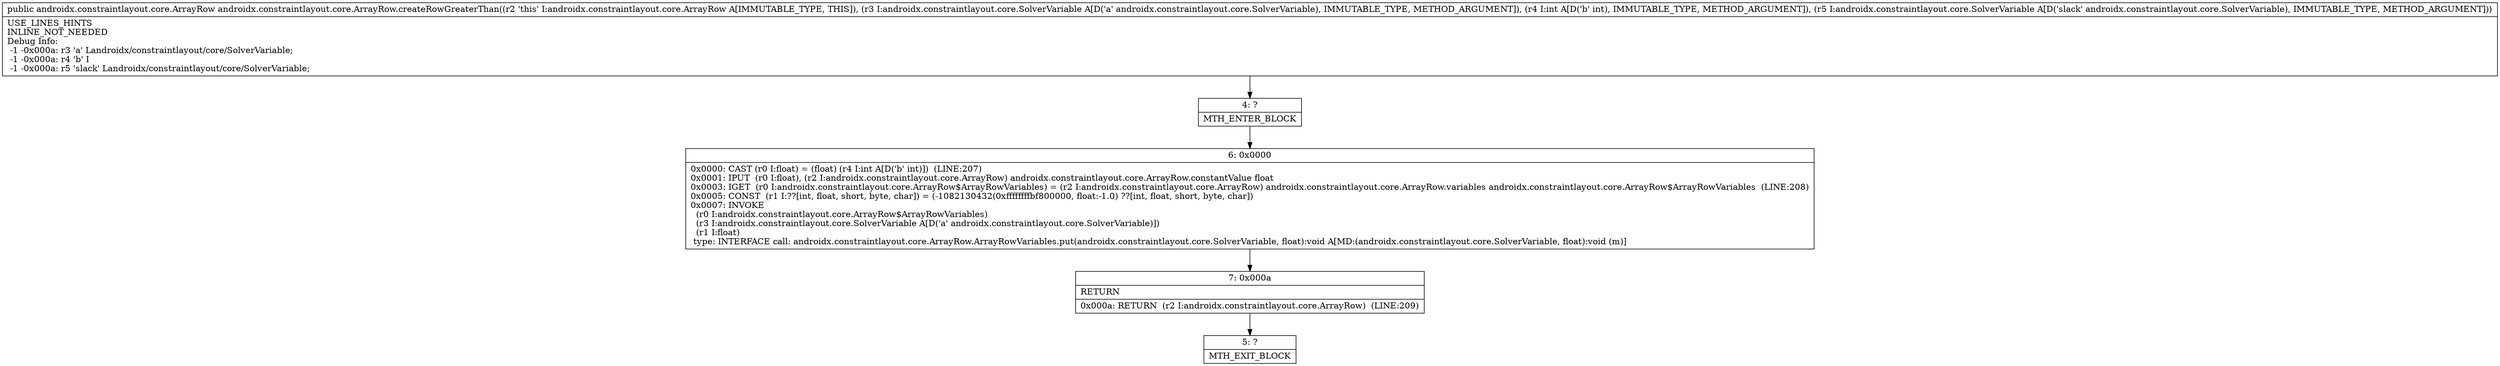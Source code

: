 digraph "CFG forandroidx.constraintlayout.core.ArrayRow.createRowGreaterThan(Landroidx\/constraintlayout\/core\/SolverVariable;ILandroidx\/constraintlayout\/core\/SolverVariable;)Landroidx\/constraintlayout\/core\/ArrayRow;" {
Node_4 [shape=record,label="{4\:\ ?|MTH_ENTER_BLOCK\l}"];
Node_6 [shape=record,label="{6\:\ 0x0000|0x0000: CAST (r0 I:float) = (float) (r4 I:int A[D('b' int)])  (LINE:207)\l0x0001: IPUT  (r0 I:float), (r2 I:androidx.constraintlayout.core.ArrayRow) androidx.constraintlayout.core.ArrayRow.constantValue float \l0x0003: IGET  (r0 I:androidx.constraintlayout.core.ArrayRow$ArrayRowVariables) = (r2 I:androidx.constraintlayout.core.ArrayRow) androidx.constraintlayout.core.ArrayRow.variables androidx.constraintlayout.core.ArrayRow$ArrayRowVariables  (LINE:208)\l0x0005: CONST  (r1 I:??[int, float, short, byte, char]) = (\-1082130432(0xffffffffbf800000, float:\-1.0) ??[int, float, short, byte, char]) \l0x0007: INVOKE  \l  (r0 I:androidx.constraintlayout.core.ArrayRow$ArrayRowVariables)\l  (r3 I:androidx.constraintlayout.core.SolverVariable A[D('a' androidx.constraintlayout.core.SolverVariable)])\l  (r1 I:float)\l type: INTERFACE call: androidx.constraintlayout.core.ArrayRow.ArrayRowVariables.put(androidx.constraintlayout.core.SolverVariable, float):void A[MD:(androidx.constraintlayout.core.SolverVariable, float):void (m)]\l}"];
Node_7 [shape=record,label="{7\:\ 0x000a|RETURN\l|0x000a: RETURN  (r2 I:androidx.constraintlayout.core.ArrayRow)  (LINE:209)\l}"];
Node_5 [shape=record,label="{5\:\ ?|MTH_EXIT_BLOCK\l}"];
MethodNode[shape=record,label="{public androidx.constraintlayout.core.ArrayRow androidx.constraintlayout.core.ArrayRow.createRowGreaterThan((r2 'this' I:androidx.constraintlayout.core.ArrayRow A[IMMUTABLE_TYPE, THIS]), (r3 I:androidx.constraintlayout.core.SolverVariable A[D('a' androidx.constraintlayout.core.SolverVariable), IMMUTABLE_TYPE, METHOD_ARGUMENT]), (r4 I:int A[D('b' int), IMMUTABLE_TYPE, METHOD_ARGUMENT]), (r5 I:androidx.constraintlayout.core.SolverVariable A[D('slack' androidx.constraintlayout.core.SolverVariable), IMMUTABLE_TYPE, METHOD_ARGUMENT]))  | USE_LINES_HINTS\lINLINE_NOT_NEEDED\lDebug Info:\l  \-1 \-0x000a: r3 'a' Landroidx\/constraintlayout\/core\/SolverVariable;\l  \-1 \-0x000a: r4 'b' I\l  \-1 \-0x000a: r5 'slack' Landroidx\/constraintlayout\/core\/SolverVariable;\l}"];
MethodNode -> Node_4;Node_4 -> Node_6;
Node_6 -> Node_7;
Node_7 -> Node_5;
}

